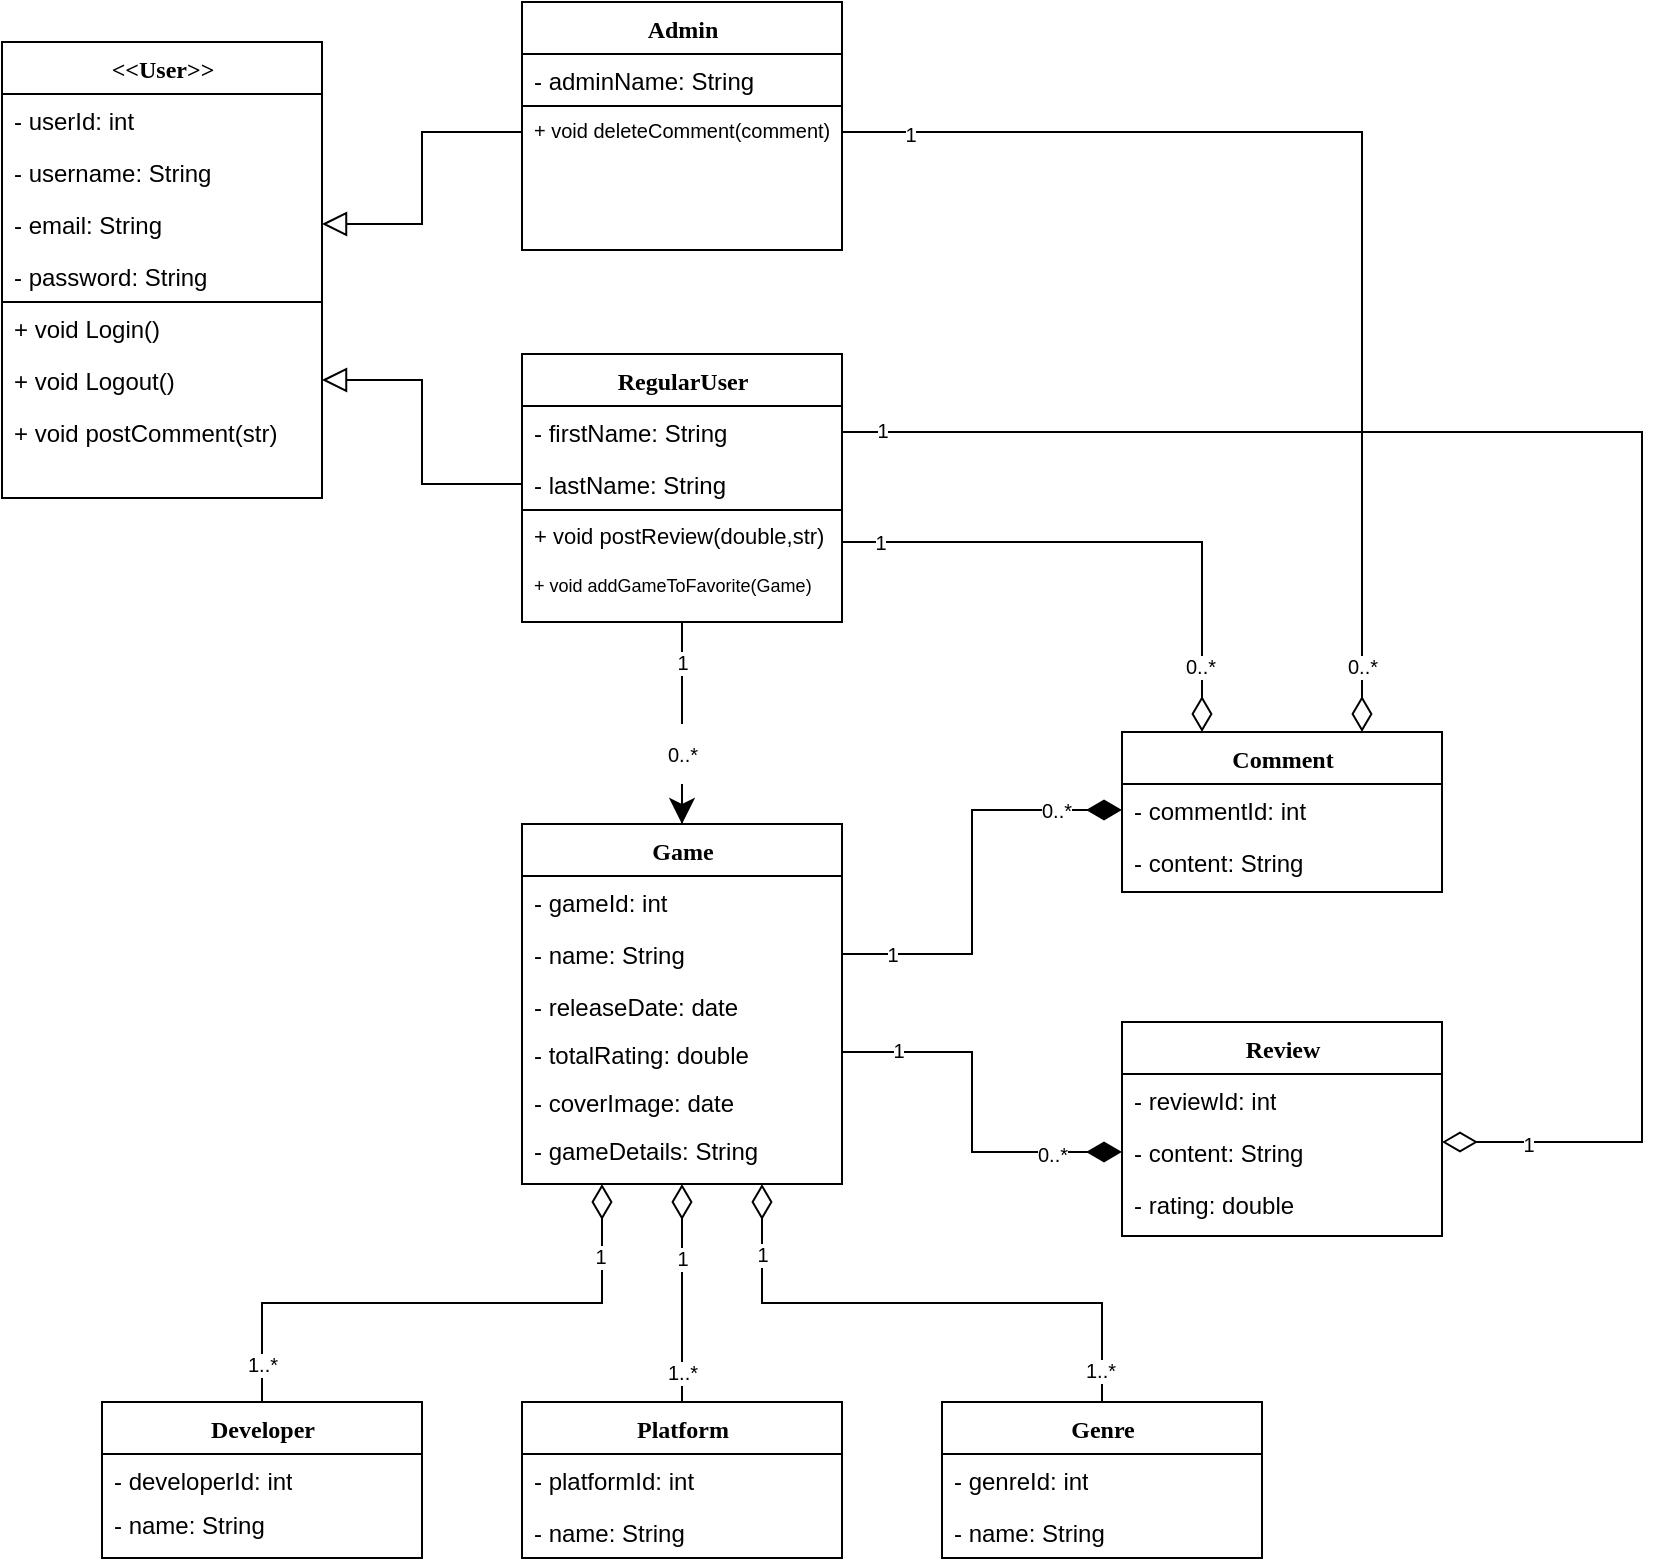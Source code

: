 <mxfile version="20.1.4" type="device"><diagram name="Page-1" id="9f46799a-70d6-7492-0946-bef42562c5a5"><mxGraphModel dx="1422" dy="734" grid="1" gridSize="10" guides="1" tooltips="1" connect="1" arrows="1" fold="1" page="1" pageScale="1" pageWidth="1100" pageHeight="850" background="none" math="0" shadow="0"><root><mxCell id="0"/><mxCell id="1" parent="0"/><mxCell id="78961159f06e98e8-17" value="&amp;lt;&amp;lt;User&amp;gt;&amp;gt;" style="swimlane;html=1;fontStyle=1;align=center;verticalAlign=top;childLayout=stackLayout;horizontal=1;startSize=26;horizontalStack=0;resizeParent=1;resizeLast=0;collapsible=1;marginBottom=0;swimlaneFillColor=#ffffff;rounded=0;shadow=0;comic=0;labelBackgroundColor=none;strokeWidth=1;fillColor=none;fontFamily=Verdana;fontSize=12" parent="1" vertex="1"><mxGeometry x="80" y="80" width="160" height="228" as="geometry"/></mxCell><mxCell id="T-HAHWwokMKrvnzUeQoI-5" value="- userId: int" style="text;html=1;strokeColor=none;fillColor=none;align=left;verticalAlign=top;spacingLeft=4;spacingRight=4;whiteSpace=wrap;overflow=hidden;rotatable=0;points=[[0,0.5],[1,0.5]];portConstraint=eastwest;" parent="78961159f06e98e8-17" vertex="1"><mxGeometry y="26" width="160" height="26" as="geometry"/></mxCell><mxCell id="qRC_ObAHOFxMaD0KI3sc-18" value="- username: String" style="text;html=1;strokeColor=none;fillColor=none;align=left;verticalAlign=top;spacingLeft=4;spacingRight=4;whiteSpace=wrap;overflow=hidden;rotatable=0;points=[[0,0.5],[1,0.5]];portConstraint=eastwest;" vertex="1" parent="78961159f06e98e8-17"><mxGeometry y="52" width="160" height="26" as="geometry"/></mxCell><mxCell id="78961159f06e98e8-21" value="- email: String" style="text;html=1;strokeColor=none;fillColor=none;align=left;verticalAlign=top;spacingLeft=4;spacingRight=4;whiteSpace=wrap;overflow=hidden;rotatable=0;points=[[0,0.5],[1,0.5]];portConstraint=eastwest;" parent="78961159f06e98e8-17" vertex="1"><mxGeometry y="78" width="160" height="26" as="geometry"/></mxCell><mxCell id="78961159f06e98e8-26" value="- password: String" style="text;html=1;strokeColor=none;fillColor=none;align=left;verticalAlign=top;spacingLeft=4;spacingRight=4;whiteSpace=wrap;overflow=hidden;rotatable=0;points=[[0,0.5],[1,0.5]];portConstraint=eastwest;" parent="78961159f06e98e8-17" vertex="1"><mxGeometry y="104" width="160" height="26" as="geometry"/></mxCell><mxCell id="qRC_ObAHOFxMaD0KI3sc-9" value="" style="endArrow=none;html=1;rounded=0;" edge="1" parent="78961159f06e98e8-17"><mxGeometry width="50" height="50" relative="1" as="geometry"><mxPoint y="130" as="sourcePoint"/><mxPoint x="160" y="130" as="targetPoint"/></mxGeometry></mxCell><mxCell id="qRC_ObAHOFxMaD0KI3sc-6" value="+ void Login()" style="text;html=1;strokeColor=none;fillColor=none;align=left;verticalAlign=top;spacingLeft=4;spacingRight=4;whiteSpace=wrap;overflow=hidden;rotatable=0;points=[[0,0.5],[1,0.5]];portConstraint=eastwest;" vertex="1" parent="78961159f06e98e8-17"><mxGeometry y="130" width="160" height="26" as="geometry"/></mxCell><mxCell id="qRC_ObAHOFxMaD0KI3sc-10" value="+ void Logout()" style="text;html=1;strokeColor=none;fillColor=none;align=left;verticalAlign=top;spacingLeft=4;spacingRight=4;whiteSpace=wrap;overflow=hidden;rotatable=0;points=[[0,0.5],[1,0.5]];portConstraint=eastwest;" vertex="1" parent="78961159f06e98e8-17"><mxGeometry y="156" width="160" height="26" as="geometry"/></mxCell><mxCell id="qRC_ObAHOFxMaD0KI3sc-11" value="+ void postComment(str)" style="text;html=1;strokeColor=none;fillColor=none;align=left;verticalAlign=top;spacingLeft=4;spacingRight=4;whiteSpace=wrap;overflow=hidden;rotatable=0;points=[[0,0.5],[1,0.5]];portConstraint=eastwest;fontSize=12;" vertex="1" parent="78961159f06e98e8-17"><mxGeometry y="182" width="160" height="26" as="geometry"/></mxCell><mxCell id="78961159f06e98e8-30" value="Game" style="swimlane;html=1;fontStyle=1;align=center;verticalAlign=top;childLayout=stackLayout;horizontal=1;startSize=26;horizontalStack=0;resizeParent=1;resizeLast=0;collapsible=1;marginBottom=0;swimlaneFillColor=#ffffff;rounded=0;shadow=0;comic=0;labelBackgroundColor=none;strokeWidth=1;fillColor=none;fontFamily=Verdana;fontSize=12" parent="1" vertex="1"><mxGeometry x="340" y="471" width="160" height="180" as="geometry"/></mxCell><mxCell id="78961159f06e98e8-36" value="- gameId: int" style="text;html=1;strokeColor=none;fillColor=none;align=left;verticalAlign=top;spacingLeft=4;spacingRight=4;whiteSpace=wrap;overflow=hidden;rotatable=0;points=[[0,0.5],[1,0.5]];portConstraint=eastwest;" parent="78961159f06e98e8-30" vertex="1"><mxGeometry y="26" width="160" height="26" as="geometry"/></mxCell><mxCell id="78961159f06e98e8-31" value="- name: String" style="text;html=1;strokeColor=none;fillColor=none;align=left;verticalAlign=top;spacingLeft=4;spacingRight=4;whiteSpace=wrap;overflow=hidden;rotatable=0;points=[[0,0.5],[1,0.5]];portConstraint=eastwest;" parent="78961159f06e98e8-30" vertex="1"><mxGeometry y="52" width="160" height="26" as="geometry"/></mxCell><mxCell id="78961159f06e98e8-37" value="- releaseDate: date" style="text;html=1;strokeColor=none;fillColor=none;align=left;verticalAlign=top;spacingLeft=4;spacingRight=4;whiteSpace=wrap;overflow=hidden;rotatable=0;points=[[0,0.5],[1,0.5]];portConstraint=eastwest;" parent="78961159f06e98e8-30" vertex="1"><mxGeometry y="78" width="160" height="24" as="geometry"/></mxCell><mxCell id="T-HAHWwokMKrvnzUeQoI-22" value="- totalRating: double" style="text;html=1;strokeColor=none;fillColor=none;align=left;verticalAlign=top;spacingLeft=4;spacingRight=4;whiteSpace=wrap;overflow=hidden;rotatable=0;points=[[0,0.5],[1,0.5]];portConstraint=eastwest;" parent="78961159f06e98e8-30" vertex="1"><mxGeometry y="102" width="160" height="24" as="geometry"/></mxCell><mxCell id="T-HAHWwokMKrvnzUeQoI-23" value="- coverImage: date" style="text;html=1;strokeColor=none;fillColor=none;align=left;verticalAlign=top;spacingLeft=4;spacingRight=4;whiteSpace=wrap;overflow=hidden;rotatable=0;points=[[0,0.5],[1,0.5]];portConstraint=eastwest;" parent="78961159f06e98e8-30" vertex="1"><mxGeometry y="126" width="160" height="24" as="geometry"/></mxCell><mxCell id="T-HAHWwokMKrvnzUeQoI-28" value="- gameDetails: String" style="text;html=1;strokeColor=none;fillColor=none;align=left;verticalAlign=top;spacingLeft=4;spacingRight=4;whiteSpace=wrap;overflow=hidden;rotatable=0;points=[[0,0.5],[1,0.5]];portConstraint=eastwest;" parent="78961159f06e98e8-30" vertex="1"><mxGeometry y="150" width="160" height="24" as="geometry"/></mxCell><mxCell id="78961159f06e98e8-43" value="Review" style="swimlane;html=1;fontStyle=1;align=center;verticalAlign=top;childLayout=stackLayout;horizontal=1;startSize=26;horizontalStack=0;resizeParent=1;resizeLast=0;collapsible=1;marginBottom=0;swimlaneFillColor=#ffffff;rounded=0;shadow=0;comic=0;labelBackgroundColor=none;strokeWidth=1;fillColor=none;fontFamily=Verdana;fontSize=12" parent="1" vertex="1"><mxGeometry x="640" y="570" width="160" height="107" as="geometry"/></mxCell><mxCell id="78961159f06e98e8-44" value="- reviewId: int" style="text;html=1;strokeColor=none;fillColor=none;align=left;verticalAlign=top;spacingLeft=4;spacingRight=4;whiteSpace=wrap;overflow=hidden;rotatable=0;points=[[0,0.5],[1,0.5]];portConstraint=eastwest;" parent="78961159f06e98e8-43" vertex="1"><mxGeometry y="26" width="160" height="26" as="geometry"/></mxCell><mxCell id="78961159f06e98e8-45" value="- content: String" style="text;html=1;strokeColor=none;fillColor=none;align=left;verticalAlign=top;spacingLeft=4;spacingRight=4;whiteSpace=wrap;overflow=hidden;rotatable=0;points=[[0,0.5],[1,0.5]];portConstraint=eastwest;" parent="78961159f06e98e8-43" vertex="1"><mxGeometry y="52" width="160" height="26" as="geometry"/></mxCell><mxCell id="78961159f06e98e8-49" value="- rating: double" style="text;html=1;strokeColor=none;fillColor=none;align=left;verticalAlign=top;spacingLeft=4;spacingRight=4;whiteSpace=wrap;overflow=hidden;rotatable=0;points=[[0,0.5],[1,0.5]];portConstraint=eastwest;" parent="78961159f06e98e8-43" vertex="1"><mxGeometry y="78" width="160" height="26" as="geometry"/></mxCell><mxCell id="qRC_ObAHOFxMaD0KI3sc-31" style="edgeStyle=orthogonalEdgeStyle;rounded=0;orthogonalLoop=1;jettySize=auto;html=1;exitX=0.5;exitY=0;exitDx=0;exitDy=0;entryX=0.25;entryY=1;entryDx=0;entryDy=0;fontSize=10;endArrow=diamondThin;endFill=0;endSize=15;" edge="1" parent="1" source="T-HAHWwokMKrvnzUeQoI-7" target="78961159f06e98e8-30"><mxGeometry relative="1" as="geometry"/></mxCell><mxCell id="qRC_ObAHOFxMaD0KI3sc-37" value="1" style="edgeLabel;html=1;align=center;verticalAlign=middle;resizable=0;points=[];fontSize=10;" vertex="1" connectable="0" parent="qRC_ObAHOFxMaD0KI3sc-31"><mxGeometry x="0.744" y="1" relative="1" as="geometry"><mxPoint as="offset"/></mxGeometry></mxCell><mxCell id="qRC_ObAHOFxMaD0KI3sc-38" value="1..*" style="edgeLabel;html=1;align=center;verticalAlign=middle;resizable=0;points=[];fontSize=10;" vertex="1" connectable="0" parent="qRC_ObAHOFxMaD0KI3sc-31"><mxGeometry x="-0.862" relative="1" as="geometry"><mxPoint as="offset"/></mxGeometry></mxCell><mxCell id="T-HAHWwokMKrvnzUeQoI-7" value="Developer" style="swimlane;html=1;fontStyle=1;align=center;verticalAlign=top;childLayout=stackLayout;horizontal=1;startSize=26;horizontalStack=0;resizeParent=1;resizeLast=0;collapsible=1;marginBottom=0;swimlaneFillColor=#ffffff;rounded=0;shadow=0;comic=0;labelBackgroundColor=none;strokeWidth=1;fillColor=none;fontFamily=Verdana;fontSize=12" parent="1" vertex="1"><mxGeometry x="130" y="760" width="160" height="78" as="geometry"/></mxCell><mxCell id="T-HAHWwokMKrvnzUeQoI-8" value="- developerId: int" style="text;html=1;strokeColor=none;fillColor=none;align=left;verticalAlign=top;spacingLeft=4;spacingRight=4;whiteSpace=wrap;overflow=hidden;rotatable=0;points=[[0,0.5],[1,0.5]];portConstraint=eastwest;" parent="T-HAHWwokMKrvnzUeQoI-7" vertex="1"><mxGeometry y="26" width="160" height="22" as="geometry"/></mxCell><mxCell id="T-HAHWwokMKrvnzUeQoI-9" value="- name: String" style="text;html=1;strokeColor=none;fillColor=none;align=left;verticalAlign=top;spacingLeft=4;spacingRight=4;whiteSpace=wrap;overflow=hidden;rotatable=0;points=[[0,0.5],[1,0.5]];portConstraint=eastwest;" parent="T-HAHWwokMKrvnzUeQoI-7" vertex="1"><mxGeometry y="48" width="160" height="26" as="geometry"/></mxCell><mxCell id="qRC_ObAHOFxMaD0KI3sc-33" style="edgeStyle=orthogonalEdgeStyle;rounded=0;orthogonalLoop=1;jettySize=auto;html=1;exitX=0.5;exitY=0;exitDx=0;exitDy=0;entryX=0.75;entryY=1;entryDx=0;entryDy=0;fontSize=10;endArrow=diamondThin;endFill=0;endSize=15;" edge="1" parent="1" source="T-HAHWwokMKrvnzUeQoI-11" target="78961159f06e98e8-30"><mxGeometry relative="1" as="geometry"/></mxCell><mxCell id="qRC_ObAHOFxMaD0KI3sc-44" value="1" style="edgeLabel;html=1;align=center;verticalAlign=middle;resizable=0;points=[];fontSize=10;" vertex="1" connectable="0" parent="qRC_ObAHOFxMaD0KI3sc-33"><mxGeometry x="0.748" relative="1" as="geometry"><mxPoint as="offset"/></mxGeometry></mxCell><mxCell id="qRC_ObAHOFxMaD0KI3sc-45" value="1..*" style="edgeLabel;html=1;align=center;verticalAlign=middle;resizable=0;points=[];fontSize=10;" vertex="1" connectable="0" parent="qRC_ObAHOFxMaD0KI3sc-33"><mxGeometry x="-0.88" y="1" relative="1" as="geometry"><mxPoint as="offset"/></mxGeometry></mxCell><mxCell id="T-HAHWwokMKrvnzUeQoI-11" value="Genre" style="swimlane;html=1;fontStyle=1;align=center;verticalAlign=top;childLayout=stackLayout;horizontal=1;startSize=26;horizontalStack=0;resizeParent=1;resizeLast=0;collapsible=1;marginBottom=0;swimlaneFillColor=#ffffff;rounded=0;shadow=0;comic=0;labelBackgroundColor=none;strokeWidth=1;fillColor=none;fontFamily=Verdana;fontSize=12" parent="1" vertex="1"><mxGeometry x="550" y="760" width="160" height="78" as="geometry"/></mxCell><mxCell id="T-HAHWwokMKrvnzUeQoI-12" value="- genreId: int" style="text;html=1;strokeColor=none;fillColor=none;align=left;verticalAlign=top;spacingLeft=4;spacingRight=4;whiteSpace=wrap;overflow=hidden;rotatable=0;points=[[0,0.5],[1,0.5]];portConstraint=eastwest;" parent="T-HAHWwokMKrvnzUeQoI-11" vertex="1"><mxGeometry y="26" width="160" height="26" as="geometry"/></mxCell><mxCell id="T-HAHWwokMKrvnzUeQoI-13" value="- name: String" style="text;html=1;strokeColor=none;fillColor=none;align=left;verticalAlign=top;spacingLeft=4;spacingRight=4;whiteSpace=wrap;overflow=hidden;rotatable=0;points=[[0,0.5],[1,0.5]];portConstraint=eastwest;" parent="T-HAHWwokMKrvnzUeQoI-11" vertex="1"><mxGeometry y="52" width="160" height="26" as="geometry"/></mxCell><mxCell id="qRC_ObAHOFxMaD0KI3sc-32" style="edgeStyle=orthogonalEdgeStyle;rounded=0;orthogonalLoop=1;jettySize=auto;html=1;exitX=0.5;exitY=0;exitDx=0;exitDy=0;entryX=0.5;entryY=1;entryDx=0;entryDy=0;fontSize=10;endArrow=diamondThin;endFill=0;endSize=15;" edge="1" parent="1" source="T-HAHWwokMKrvnzUeQoI-14" target="78961159f06e98e8-30"><mxGeometry relative="1" as="geometry"/></mxCell><mxCell id="qRC_ObAHOFxMaD0KI3sc-41" value="1" style="edgeLabel;html=1;align=center;verticalAlign=middle;resizable=0;points=[];fontSize=10;" vertex="1" connectable="0" parent="qRC_ObAHOFxMaD0KI3sc-32"><mxGeometry x="0.329" relative="1" as="geometry"><mxPoint as="offset"/></mxGeometry></mxCell><mxCell id="qRC_ObAHOFxMaD0KI3sc-43" value="1..*" style="edgeLabel;html=1;align=center;verticalAlign=middle;resizable=0;points=[];fontSize=10;" vertex="1" connectable="0" parent="qRC_ObAHOFxMaD0KI3sc-32"><mxGeometry x="-0.713" relative="1" as="geometry"><mxPoint as="offset"/></mxGeometry></mxCell><mxCell id="T-HAHWwokMKrvnzUeQoI-14" value="Platform" style="swimlane;html=1;fontStyle=1;align=center;verticalAlign=top;childLayout=stackLayout;horizontal=1;startSize=26;horizontalStack=0;resizeParent=1;resizeLast=0;collapsible=1;marginBottom=0;swimlaneFillColor=#ffffff;rounded=0;shadow=0;comic=0;labelBackgroundColor=none;strokeWidth=1;fillColor=none;fontFamily=Verdana;fontSize=12" parent="1" vertex="1"><mxGeometry x="340" y="760" width="160" height="78" as="geometry"/></mxCell><mxCell id="T-HAHWwokMKrvnzUeQoI-15" value="- platformId: int" style="text;html=1;strokeColor=none;fillColor=none;align=left;verticalAlign=top;spacingLeft=4;spacingRight=4;whiteSpace=wrap;overflow=hidden;rotatable=0;points=[[0,0.5],[1,0.5]];portConstraint=eastwest;" parent="T-HAHWwokMKrvnzUeQoI-14" vertex="1"><mxGeometry y="26" width="160" height="26" as="geometry"/></mxCell><mxCell id="T-HAHWwokMKrvnzUeQoI-16" value="- name: String" style="text;html=1;strokeColor=none;fillColor=none;align=left;verticalAlign=top;spacingLeft=4;spacingRight=4;whiteSpace=wrap;overflow=hidden;rotatable=0;points=[[0,0.5],[1,0.5]];portConstraint=eastwest;" parent="T-HAHWwokMKrvnzUeQoI-14" vertex="1"><mxGeometry y="52" width="160" height="26" as="geometry"/></mxCell><mxCell id="T-HAHWwokMKrvnzUeQoI-17" value="Comment" style="swimlane;html=1;fontStyle=1;align=center;verticalAlign=top;childLayout=stackLayout;horizontal=1;startSize=26;horizontalStack=0;resizeParent=1;resizeLast=0;collapsible=1;marginBottom=0;swimlaneFillColor=#ffffff;rounded=0;shadow=0;comic=0;labelBackgroundColor=none;strokeWidth=1;fillColor=none;fontFamily=Verdana;fontSize=12" parent="1" vertex="1"><mxGeometry x="640" y="425" width="160" height="80" as="geometry"/></mxCell><mxCell id="T-HAHWwokMKrvnzUeQoI-18" value="- commentId: int" style="text;html=1;strokeColor=none;fillColor=none;align=left;verticalAlign=top;spacingLeft=4;spacingRight=4;whiteSpace=wrap;overflow=hidden;rotatable=0;points=[[0,0.5],[1,0.5]];portConstraint=eastwest;" parent="T-HAHWwokMKrvnzUeQoI-17" vertex="1"><mxGeometry y="26" width="160" height="26" as="geometry"/></mxCell><mxCell id="T-HAHWwokMKrvnzUeQoI-19" value="- content: String" style="text;html=1;strokeColor=none;fillColor=none;align=left;verticalAlign=top;spacingLeft=4;spacingRight=4;whiteSpace=wrap;overflow=hidden;rotatable=0;points=[[0,0.5],[1,0.5]];portConstraint=eastwest;" parent="T-HAHWwokMKrvnzUeQoI-17" vertex="1"><mxGeometry y="52" width="160" height="26" as="geometry"/></mxCell><mxCell id="qRC_ObAHOFxMaD0KI3sc-26" style="edgeStyle=orthogonalEdgeStyle;rounded=0;orthogonalLoop=1;jettySize=auto;html=1;entryX=0.5;entryY=0;entryDx=0;entryDy=0;fontSize=10;endArrow=classic;endFill=1;endSize=10;startArrow=none;" edge="1" parent="1" source="qRC_ObAHOFxMaD0KI3sc-28" target="78961159f06e98e8-30"><mxGeometry relative="1" as="geometry"/></mxCell><mxCell id="T-HAHWwokMKrvnzUeQoI-31" value="RegularUser" style="swimlane;html=1;fontStyle=1;align=center;verticalAlign=top;childLayout=stackLayout;horizontal=1;startSize=26;horizontalStack=0;resizeParent=1;resizeLast=0;collapsible=1;marginBottom=0;swimlaneFillColor=#ffffff;rounded=0;shadow=0;comic=0;labelBackgroundColor=none;strokeWidth=1;fillColor=none;fontFamily=Verdana;fontSize=12" parent="1" vertex="1"><mxGeometry x="340" y="236" width="160" height="134" as="geometry"/></mxCell><mxCell id="T-HAHWwokMKrvnzUeQoI-42" value="- firstName: String" style="text;html=1;strokeColor=none;fillColor=none;align=left;verticalAlign=top;spacingLeft=4;spacingRight=4;whiteSpace=wrap;overflow=hidden;rotatable=0;points=[[0,0.5],[1,0.5]];portConstraint=eastwest;" parent="T-HAHWwokMKrvnzUeQoI-31" vertex="1"><mxGeometry y="26" width="160" height="26" as="geometry"/></mxCell><mxCell id="T-HAHWwokMKrvnzUeQoI-41" value="- lastName: String" style="text;html=1;strokeColor=none;fillColor=none;align=left;verticalAlign=top;spacingLeft=4;spacingRight=4;whiteSpace=wrap;overflow=hidden;rotatable=0;points=[[0,0.5],[1,0.5]];portConstraint=eastwest;" parent="T-HAHWwokMKrvnzUeQoI-31" vertex="1"><mxGeometry y="52" width="160" height="26" as="geometry"/></mxCell><mxCell id="qRC_ObAHOFxMaD0KI3sc-15" value="" style="endArrow=none;html=1;rounded=0;" edge="1" parent="T-HAHWwokMKrvnzUeQoI-31"><mxGeometry width="50" height="50" relative="1" as="geometry"><mxPoint y="78" as="sourcePoint"/><mxPoint x="160" y="78" as="targetPoint"/></mxGeometry></mxCell><mxCell id="qRC_ObAHOFxMaD0KI3sc-16" value="+ void postReview(double,str)" style="text;html=1;strokeColor=none;fillColor=none;align=left;verticalAlign=top;spacingLeft=4;spacingRight=4;whiteSpace=wrap;overflow=hidden;rotatable=0;points=[[0,0.5],[1,0.5]];portConstraint=eastwest;fontSize=11;" vertex="1" parent="T-HAHWwokMKrvnzUeQoI-31"><mxGeometry y="78" width="160" height="26" as="geometry"/></mxCell><mxCell id="qRC_ObAHOFxMaD0KI3sc-19" value="+ void addGameToFavorite(Game)" style="text;html=1;strokeColor=none;fillColor=none;align=left;verticalAlign=top;spacingLeft=4;spacingRight=4;whiteSpace=wrap;overflow=hidden;rotatable=0;points=[[0,0.5],[1,0.5]];portConstraint=eastwest;fontSize=9;" vertex="1" parent="T-HAHWwokMKrvnzUeQoI-31"><mxGeometry y="104" width="160" height="26" as="geometry"/></mxCell><mxCell id="T-HAHWwokMKrvnzUeQoI-37" value="Admin" style="swimlane;html=1;fontStyle=1;align=center;verticalAlign=top;childLayout=stackLayout;horizontal=1;startSize=26;horizontalStack=0;resizeParent=1;resizeLast=0;collapsible=1;marginBottom=0;swimlaneFillColor=#ffffff;rounded=0;shadow=0;comic=0;labelBackgroundColor=none;strokeWidth=1;fillColor=none;fontFamily=Verdana;fontSize=12" parent="1" vertex="1"><mxGeometry x="340" y="60" width="160" height="124" as="geometry"/></mxCell><mxCell id="T-HAHWwokMKrvnzUeQoI-38" value="- adminName: String" style="text;html=1;strokeColor=none;fillColor=none;align=left;verticalAlign=top;spacingLeft=4;spacingRight=4;whiteSpace=wrap;overflow=hidden;rotatable=0;points=[[0,0.5],[1,0.5]];portConstraint=eastwest;" parent="T-HAHWwokMKrvnzUeQoI-37" vertex="1"><mxGeometry y="26" width="160" height="26" as="geometry"/></mxCell><mxCell id="qRC_ObAHOFxMaD0KI3sc-14" value="" style="endArrow=none;html=1;rounded=0;" edge="1" parent="T-HAHWwokMKrvnzUeQoI-37"><mxGeometry width="50" height="50" relative="1" as="geometry"><mxPoint y="52" as="sourcePoint"/><mxPoint x="160" y="52" as="targetPoint"/></mxGeometry></mxCell><mxCell id="qRC_ObAHOFxMaD0KI3sc-20" value="+ void deleteComment(comment)" style="text;html=1;strokeColor=none;fillColor=none;align=left;verticalAlign=top;spacingLeft=4;spacingRight=4;whiteSpace=wrap;overflow=hidden;rotatable=0;points=[[0,0.5],[1,0.5]];portConstraint=eastwest;fontSize=10;" vertex="1" parent="T-HAHWwokMKrvnzUeQoI-37"><mxGeometry y="52" width="160" height="26" as="geometry"/></mxCell><mxCell id="qRC_ObAHOFxMaD0KI3sc-21" style="edgeStyle=orthogonalEdgeStyle;rounded=0;orthogonalLoop=1;jettySize=auto;html=1;exitX=0;exitY=0.5;exitDx=0;exitDy=0;entryX=1;entryY=0.5;entryDx=0;entryDy=0;fontSize=10;endArrow=block;endFill=0;endSize=10;" edge="1" parent="1" source="qRC_ObAHOFxMaD0KI3sc-20" target="78961159f06e98e8-21"><mxGeometry relative="1" as="geometry"/></mxCell><mxCell id="qRC_ObAHOFxMaD0KI3sc-22" style="edgeStyle=orthogonalEdgeStyle;rounded=0;orthogonalLoop=1;jettySize=auto;html=1;exitX=0;exitY=0.5;exitDx=0;exitDy=0;entryX=1;entryY=0.5;entryDx=0;entryDy=0;fontSize=10;endArrow=block;endFill=0;endSize=10;" edge="1" parent="1" source="T-HAHWwokMKrvnzUeQoI-41" target="qRC_ObAHOFxMaD0KI3sc-10"><mxGeometry relative="1" as="geometry"/></mxCell><mxCell id="qRC_ObAHOFxMaD0KI3sc-28" value="0..*" style="text;html=1;align=center;verticalAlign=middle;resizable=0;points=[];autosize=1;strokeColor=none;fillColor=none;fontSize=10;" vertex="1" parent="1"><mxGeometry x="400" y="421" width="40" height="30" as="geometry"/></mxCell><mxCell id="qRC_ObAHOFxMaD0KI3sc-29" value="" style="edgeStyle=orthogonalEdgeStyle;rounded=0;orthogonalLoop=1;jettySize=auto;html=1;entryX=0.5;entryY=0;entryDx=0;entryDy=0;fontSize=10;endArrow=none;endFill=1;endSize=10;" edge="1" parent="1" source="T-HAHWwokMKrvnzUeQoI-31" target="qRC_ObAHOFxMaD0KI3sc-28"><mxGeometry relative="1" as="geometry"><mxPoint x="420" y="370" as="sourcePoint"/><mxPoint x="420" y="471" as="targetPoint"/><Array as="points"><mxPoint x="420" y="421"/></Array></mxGeometry></mxCell><mxCell id="qRC_ObAHOFxMaD0KI3sc-30" value="1" style="edgeLabel;html=1;align=center;verticalAlign=middle;resizable=0;points=[];fontSize=10;" vertex="1" connectable="0" parent="qRC_ObAHOFxMaD0KI3sc-29"><mxGeometry x="-0.757" y="2" relative="1" as="geometry"><mxPoint x="-2" y="14" as="offset"/></mxGeometry></mxCell><mxCell id="qRC_ObAHOFxMaD0KI3sc-46" style="edgeStyle=orthogonalEdgeStyle;rounded=0;orthogonalLoop=1;jettySize=auto;html=1;exitX=1;exitY=0.5;exitDx=0;exitDy=0;entryX=0.25;entryY=0;entryDx=0;entryDy=0;fontSize=10;endArrow=diamondThin;endFill=0;endSize=15;" edge="1" parent="1" source="T-HAHWwokMKrvnzUeQoI-41" target="T-HAHWwokMKrvnzUeQoI-17"><mxGeometry relative="1" as="geometry"><Array as="points"><mxPoint x="500" y="330"/><mxPoint x="680" y="330"/></Array></mxGeometry></mxCell><mxCell id="qRC_ObAHOFxMaD0KI3sc-54" value="1" style="edgeLabel;html=1;align=center;verticalAlign=middle;resizable=0;points=[];fontSize=10;" vertex="1" connectable="0" parent="qRC_ObAHOFxMaD0KI3sc-46"><mxGeometry x="-0.868" relative="1" as="geometry"><mxPoint x="19" y="9" as="offset"/></mxGeometry></mxCell><mxCell id="qRC_ObAHOFxMaD0KI3sc-55" value="0..*" style="edgeLabel;html=1;align=center;verticalAlign=middle;resizable=0;points=[];fontSize=10;" vertex="1" connectable="0" parent="qRC_ObAHOFxMaD0KI3sc-46"><mxGeometry x="0.782" y="-1" relative="1" as="geometry"><mxPoint as="offset"/></mxGeometry></mxCell><mxCell id="qRC_ObAHOFxMaD0KI3sc-47" style="edgeStyle=orthogonalEdgeStyle;rounded=0;orthogonalLoop=1;jettySize=auto;html=1;exitX=1;exitY=0.5;exitDx=0;exitDy=0;entryX=0.75;entryY=0;entryDx=0;entryDy=0;fontSize=10;endArrow=diamondThin;endFill=0;endSize=15;" edge="1" parent="1" source="qRC_ObAHOFxMaD0KI3sc-20" target="T-HAHWwokMKrvnzUeQoI-17"><mxGeometry relative="1" as="geometry"/></mxCell><mxCell id="qRC_ObAHOFxMaD0KI3sc-56" value="1" style="edgeLabel;html=1;align=center;verticalAlign=middle;resizable=0;points=[];fontSize=10;" vertex="1" connectable="0" parent="qRC_ObAHOFxMaD0KI3sc-47"><mxGeometry x="-0.879" y="-1" relative="1" as="geometry"><mxPoint as="offset"/></mxGeometry></mxCell><mxCell id="qRC_ObAHOFxMaD0KI3sc-57" value="0..*" style="edgeLabel;html=1;align=center;verticalAlign=middle;resizable=0;points=[];fontSize=10;" vertex="1" connectable="0" parent="qRC_ObAHOFxMaD0KI3sc-47"><mxGeometry x="0.88" relative="1" as="geometry"><mxPoint as="offset"/></mxGeometry></mxCell><mxCell id="qRC_ObAHOFxMaD0KI3sc-48" style="edgeStyle=orthogonalEdgeStyle;rounded=0;orthogonalLoop=1;jettySize=auto;html=1;exitX=1;exitY=0.5;exitDx=0;exitDy=0;entryX=0;entryY=0.5;entryDx=0;entryDy=0;fontSize=10;endArrow=diamondThin;endFill=1;endSize=15;" edge="1" parent="1" source="78961159f06e98e8-31" target="T-HAHWwokMKrvnzUeQoI-18"><mxGeometry relative="1" as="geometry"/></mxCell><mxCell id="qRC_ObAHOFxMaD0KI3sc-50" value="1" style="edgeLabel;html=1;align=center;verticalAlign=middle;resizable=0;points=[];fontSize=10;" vertex="1" connectable="0" parent="qRC_ObAHOFxMaD0KI3sc-48"><mxGeometry x="-0.767" relative="1" as="geometry"><mxPoint as="offset"/></mxGeometry></mxCell><mxCell id="qRC_ObAHOFxMaD0KI3sc-52" value="0..*" style="edgeLabel;html=1;align=center;verticalAlign=middle;resizable=0;points=[];fontSize=10;" vertex="1" connectable="0" parent="qRC_ObAHOFxMaD0KI3sc-48"><mxGeometry x="0.685" relative="1" as="geometry"><mxPoint as="offset"/></mxGeometry></mxCell><mxCell id="qRC_ObAHOFxMaD0KI3sc-49" style="edgeStyle=orthogonalEdgeStyle;rounded=0;orthogonalLoop=1;jettySize=auto;html=1;exitX=1;exitY=0.5;exitDx=0;exitDy=0;entryX=0;entryY=0.5;entryDx=0;entryDy=0;fontSize=10;endArrow=diamondThin;endFill=1;endSize=15;" edge="1" parent="1" source="T-HAHWwokMKrvnzUeQoI-22" target="78961159f06e98e8-45"><mxGeometry relative="1" as="geometry"/></mxCell><mxCell id="qRC_ObAHOFxMaD0KI3sc-51" value="1" style="edgeLabel;html=1;align=center;verticalAlign=middle;resizable=0;points=[];fontSize=10;" vertex="1" connectable="0" parent="qRC_ObAHOFxMaD0KI3sc-49"><mxGeometry x="-0.713" y="1" relative="1" as="geometry"><mxPoint as="offset"/></mxGeometry></mxCell><mxCell id="qRC_ObAHOFxMaD0KI3sc-53" value="0..*" style="edgeLabel;html=1;align=center;verticalAlign=middle;resizable=0;points=[];fontSize=10;" vertex="1" connectable="0" parent="qRC_ObAHOFxMaD0KI3sc-49"><mxGeometry x="0.633" y="-1" relative="1" as="geometry"><mxPoint as="offset"/></mxGeometry></mxCell><mxCell id="qRC_ObAHOFxMaD0KI3sc-59" style="edgeStyle=orthogonalEdgeStyle;rounded=0;orthogonalLoop=1;jettySize=auto;html=1;exitX=1;exitY=0.5;exitDx=0;exitDy=0;fontSize=10;endArrow=diamondThin;endFill=0;endSize=15;" edge="1" parent="1" source="T-HAHWwokMKrvnzUeQoI-42"><mxGeometry relative="1" as="geometry"><mxPoint x="800" y="630" as="targetPoint"/><Array as="points"><mxPoint x="900" y="275"/><mxPoint x="900" y="630"/><mxPoint x="800" y="630"/></Array></mxGeometry></mxCell><mxCell id="qRC_ObAHOFxMaD0KI3sc-60" value="1" style="edgeLabel;html=1;align=center;verticalAlign=middle;resizable=0;points=[];fontSize=10;" vertex="1" connectable="0" parent="qRC_ObAHOFxMaD0KI3sc-59"><mxGeometry x="-0.954" y="1" relative="1" as="geometry"><mxPoint as="offset"/></mxGeometry></mxCell><mxCell id="qRC_ObAHOFxMaD0KI3sc-61" value="1" style="edgeLabel;html=1;align=center;verticalAlign=middle;resizable=0;points=[];fontSize=10;" vertex="1" connectable="0" parent="qRC_ObAHOFxMaD0KI3sc-59"><mxGeometry x="0.899" y="1" relative="1" as="geometry"><mxPoint as="offset"/></mxGeometry></mxCell></root></mxGraphModel></diagram></mxfile>